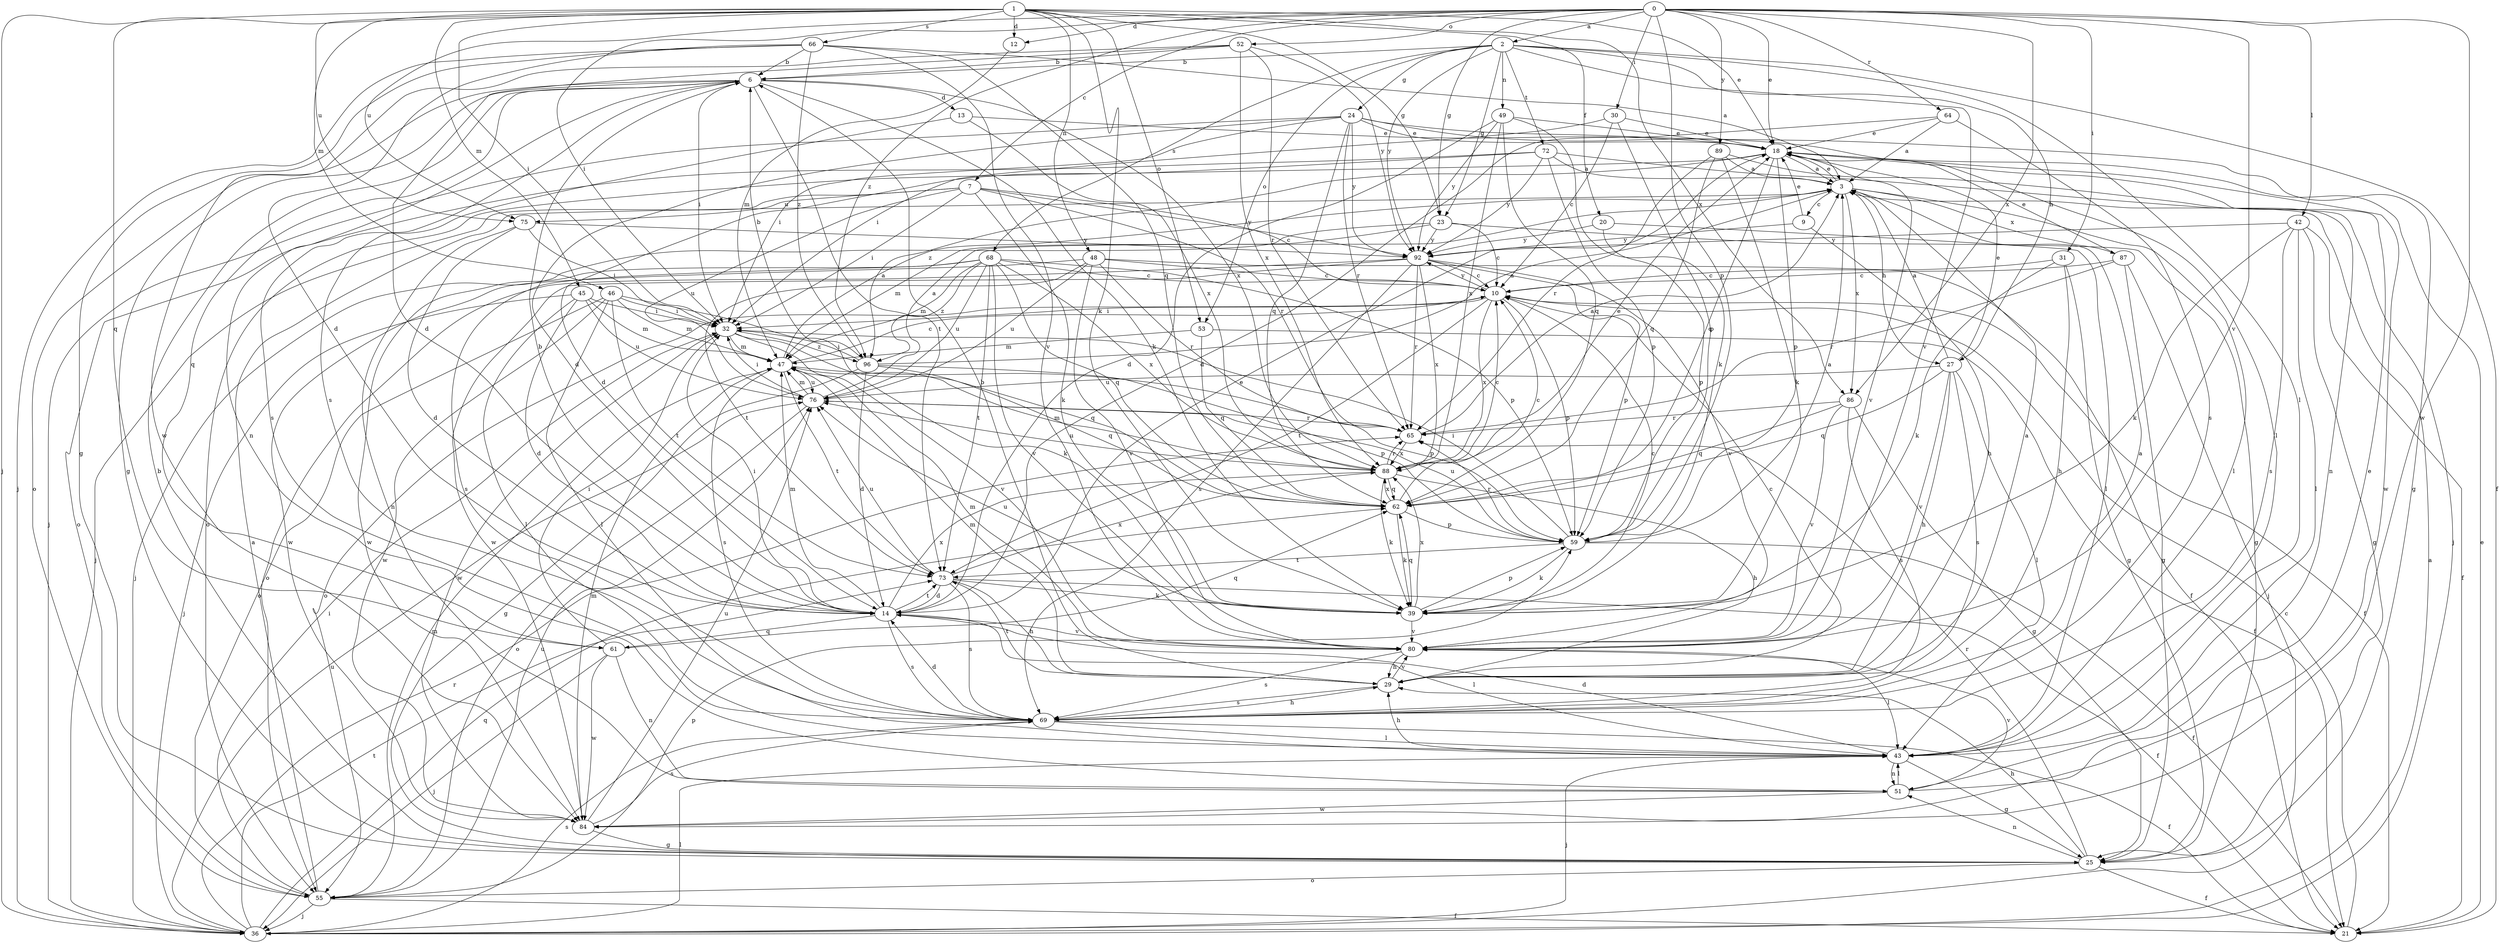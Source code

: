 strict digraph  {
0;
1;
2;
3;
6;
7;
9;
10;
12;
13;
14;
18;
20;
21;
23;
24;
25;
27;
29;
30;
31;
32;
36;
39;
42;
43;
45;
46;
47;
48;
49;
51;
52;
53;
55;
59;
61;
62;
64;
65;
66;
68;
69;
72;
73;
75;
76;
80;
84;
86;
87;
88;
89;
92;
96;
0 -> 2  [label=a];
0 -> 7  [label=c];
0 -> 12  [label=d];
0 -> 18  [label=e];
0 -> 23  [label=g];
0 -> 30  [label=i];
0 -> 31  [label=i];
0 -> 32  [label=i];
0 -> 42  [label=l];
0 -> 52  [label=o];
0 -> 59  [label=p];
0 -> 64  [label=r];
0 -> 75  [label=u];
0 -> 80  [label=v];
0 -> 84  [label=w];
0 -> 86  [label=x];
0 -> 89  [label=y];
0 -> 96  [label=z];
1 -> 12  [label=d];
1 -> 18  [label=e];
1 -> 20  [label=f];
1 -> 23  [label=g];
1 -> 32  [label=i];
1 -> 36  [label=j];
1 -> 39  [label=k];
1 -> 45  [label=m];
1 -> 46  [label=m];
1 -> 48  [label=n];
1 -> 53  [label=o];
1 -> 61  [label=q];
1 -> 66  [label=s];
1 -> 75  [label=u];
1 -> 86  [label=x];
2 -> 6  [label=b];
2 -> 21  [label=f];
2 -> 23  [label=g];
2 -> 24  [label=g];
2 -> 27  [label=h];
2 -> 43  [label=l];
2 -> 49  [label=n];
2 -> 53  [label=o];
2 -> 68  [label=s];
2 -> 72  [label=t];
2 -> 80  [label=v];
2 -> 92  [label=y];
3 -> 9  [label=c];
3 -> 18  [label=e];
3 -> 27  [label=h];
3 -> 43  [label=l];
3 -> 86  [label=x];
3 -> 87  [label=x];
6 -> 13  [label=d];
6 -> 25  [label=g];
6 -> 32  [label=i];
6 -> 39  [label=k];
6 -> 51  [label=n];
6 -> 55  [label=o];
6 -> 61  [label=q];
6 -> 69  [label=s];
6 -> 73  [label=t];
6 -> 88  [label=x];
7 -> 10  [label=c];
7 -> 32  [label=i];
7 -> 36  [label=j];
7 -> 39  [label=k];
7 -> 65  [label=r];
7 -> 75  [label=u];
7 -> 76  [label=u];
7 -> 92  [label=y];
9 -> 18  [label=e];
9 -> 29  [label=h];
9 -> 92  [label=y];
10 -> 21  [label=f];
10 -> 32  [label=i];
10 -> 55  [label=o];
10 -> 59  [label=p];
10 -> 73  [label=t];
10 -> 88  [label=x];
10 -> 92  [label=y];
12 -> 47  [label=m];
13 -> 18  [label=e];
13 -> 69  [label=s];
13 -> 88  [label=x];
14 -> 6  [label=b];
14 -> 18  [label=e];
14 -> 32  [label=i];
14 -> 43  [label=l];
14 -> 47  [label=m];
14 -> 61  [label=q];
14 -> 69  [label=s];
14 -> 73  [label=t];
14 -> 80  [label=v];
14 -> 88  [label=x];
18 -> 3  [label=a];
18 -> 55  [label=o];
18 -> 59  [label=p];
18 -> 62  [label=q];
18 -> 80  [label=v];
18 -> 84  [label=w];
18 -> 96  [label=z];
20 -> 43  [label=l];
20 -> 59  [label=p];
20 -> 92  [label=y];
21 -> 10  [label=c];
21 -> 18  [label=e];
23 -> 10  [label=c];
23 -> 25  [label=g];
23 -> 36  [label=j];
23 -> 47  [label=m];
23 -> 92  [label=y];
24 -> 14  [label=d];
24 -> 18  [label=e];
24 -> 25  [label=g];
24 -> 32  [label=i];
24 -> 36  [label=j];
24 -> 43  [label=l];
24 -> 62  [label=q];
24 -> 65  [label=r];
24 -> 92  [label=y];
25 -> 6  [label=b];
25 -> 21  [label=f];
25 -> 29  [label=h];
25 -> 51  [label=n];
25 -> 55  [label=o];
25 -> 65  [label=r];
27 -> 3  [label=a];
27 -> 18  [label=e];
27 -> 29  [label=h];
27 -> 43  [label=l];
27 -> 62  [label=q];
27 -> 69  [label=s];
27 -> 76  [label=u];
27 -> 80  [label=v];
29 -> 3  [label=a];
29 -> 6  [label=b];
29 -> 10  [label=c];
29 -> 47  [label=m];
29 -> 69  [label=s];
29 -> 73  [label=t];
29 -> 80  [label=v];
30 -> 10  [label=c];
30 -> 18  [label=e];
30 -> 32  [label=i];
30 -> 59  [label=p];
31 -> 10  [label=c];
31 -> 25  [label=g];
31 -> 29  [label=h];
31 -> 39  [label=k];
32 -> 47  [label=m];
32 -> 62  [label=q];
32 -> 80  [label=v];
32 -> 84  [label=w];
32 -> 96  [label=z];
36 -> 3  [label=a];
36 -> 43  [label=l];
36 -> 62  [label=q];
36 -> 65  [label=r];
36 -> 69  [label=s];
36 -> 73  [label=t];
36 -> 76  [label=u];
39 -> 10  [label=c];
39 -> 59  [label=p];
39 -> 62  [label=q];
39 -> 76  [label=u];
39 -> 80  [label=v];
39 -> 88  [label=x];
42 -> 21  [label=f];
42 -> 25  [label=g];
42 -> 39  [label=k];
42 -> 43  [label=l];
42 -> 69  [label=s];
42 -> 92  [label=y];
43 -> 14  [label=d];
43 -> 25  [label=g];
43 -> 29  [label=h];
43 -> 36  [label=j];
43 -> 51  [label=n];
45 -> 14  [label=d];
45 -> 32  [label=i];
45 -> 36  [label=j];
45 -> 43  [label=l];
45 -> 47  [label=m];
45 -> 76  [label=u];
46 -> 32  [label=i];
46 -> 39  [label=k];
46 -> 43  [label=l];
46 -> 47  [label=m];
46 -> 55  [label=o];
46 -> 73  [label=t];
46 -> 84  [label=w];
47 -> 3  [label=a];
47 -> 10  [label=c];
47 -> 59  [label=p];
47 -> 69  [label=s];
47 -> 73  [label=t];
47 -> 76  [label=u];
48 -> 10  [label=c];
48 -> 21  [label=f];
48 -> 65  [label=r];
48 -> 73  [label=t];
48 -> 76  [label=u];
48 -> 80  [label=v];
48 -> 84  [label=w];
49 -> 14  [label=d];
49 -> 18  [label=e];
49 -> 39  [label=k];
49 -> 62  [label=q];
49 -> 88  [label=x];
49 -> 92  [label=y];
51 -> 18  [label=e];
51 -> 43  [label=l];
51 -> 80  [label=v];
51 -> 84  [label=w];
52 -> 6  [label=b];
52 -> 14  [label=d];
52 -> 65  [label=r];
52 -> 84  [label=w];
52 -> 88  [label=x];
52 -> 92  [label=y];
53 -> 21  [label=f];
53 -> 47  [label=m];
53 -> 62  [label=q];
55 -> 3  [label=a];
55 -> 21  [label=f];
55 -> 32  [label=i];
55 -> 36  [label=j];
55 -> 47  [label=m];
55 -> 59  [label=p];
55 -> 76  [label=u];
59 -> 3  [label=a];
59 -> 21  [label=f];
59 -> 32  [label=i];
59 -> 39  [label=k];
59 -> 65  [label=r];
59 -> 73  [label=t];
59 -> 76  [label=u];
61 -> 32  [label=i];
61 -> 36  [label=j];
61 -> 51  [label=n];
61 -> 62  [label=q];
61 -> 84  [label=w];
62 -> 10  [label=c];
62 -> 39  [label=k];
62 -> 59  [label=p];
62 -> 88  [label=x];
64 -> 3  [label=a];
64 -> 14  [label=d];
64 -> 18  [label=e];
64 -> 69  [label=s];
65 -> 3  [label=a];
65 -> 88  [label=x];
66 -> 3  [label=a];
66 -> 6  [label=b];
66 -> 14  [label=d];
66 -> 25  [label=g];
66 -> 36  [label=j];
66 -> 62  [label=q];
66 -> 80  [label=v];
66 -> 96  [label=z];
68 -> 10  [label=c];
68 -> 47  [label=m];
68 -> 59  [label=p];
68 -> 62  [label=q];
68 -> 69  [label=s];
68 -> 73  [label=t];
68 -> 76  [label=u];
68 -> 80  [label=v];
68 -> 84  [label=w];
68 -> 88  [label=x];
68 -> 96  [label=z];
69 -> 3  [label=a];
69 -> 14  [label=d];
69 -> 21  [label=f];
69 -> 29  [label=h];
69 -> 43  [label=l];
72 -> 3  [label=a];
72 -> 14  [label=d];
72 -> 51  [label=n];
72 -> 55  [label=o];
72 -> 59  [label=p];
72 -> 92  [label=y];
73 -> 14  [label=d];
73 -> 21  [label=f];
73 -> 29  [label=h];
73 -> 39  [label=k];
73 -> 69  [label=s];
73 -> 76  [label=u];
73 -> 88  [label=x];
75 -> 14  [label=d];
75 -> 32  [label=i];
75 -> 51  [label=n];
75 -> 92  [label=y];
76 -> 3  [label=a];
76 -> 32  [label=i];
76 -> 47  [label=m];
76 -> 55  [label=o];
76 -> 65  [label=r];
80 -> 29  [label=h];
80 -> 43  [label=l];
80 -> 47  [label=m];
80 -> 69  [label=s];
84 -> 25  [label=g];
84 -> 47  [label=m];
84 -> 69  [label=s];
84 -> 76  [label=u];
86 -> 25  [label=g];
86 -> 62  [label=q];
86 -> 65  [label=r];
86 -> 69  [label=s];
86 -> 80  [label=v];
87 -> 10  [label=c];
87 -> 18  [label=e];
87 -> 25  [label=g];
87 -> 36  [label=j];
87 -> 65  [label=r];
88 -> 10  [label=c];
88 -> 18  [label=e];
88 -> 29  [label=h];
88 -> 39  [label=k];
88 -> 47  [label=m];
88 -> 62  [label=q];
88 -> 65  [label=r];
88 -> 76  [label=u];
89 -> 3  [label=a];
89 -> 36  [label=j];
89 -> 39  [label=k];
89 -> 62  [label=q];
89 -> 65  [label=r];
92 -> 10  [label=c];
92 -> 55  [label=o];
92 -> 59  [label=p];
92 -> 65  [label=r];
92 -> 69  [label=s];
92 -> 80  [label=v];
92 -> 84  [label=w];
92 -> 88  [label=x];
96 -> 3  [label=a];
96 -> 6  [label=b];
96 -> 14  [label=d];
96 -> 25  [label=g];
96 -> 32  [label=i];
96 -> 59  [label=p];
96 -> 62  [label=q];
}
